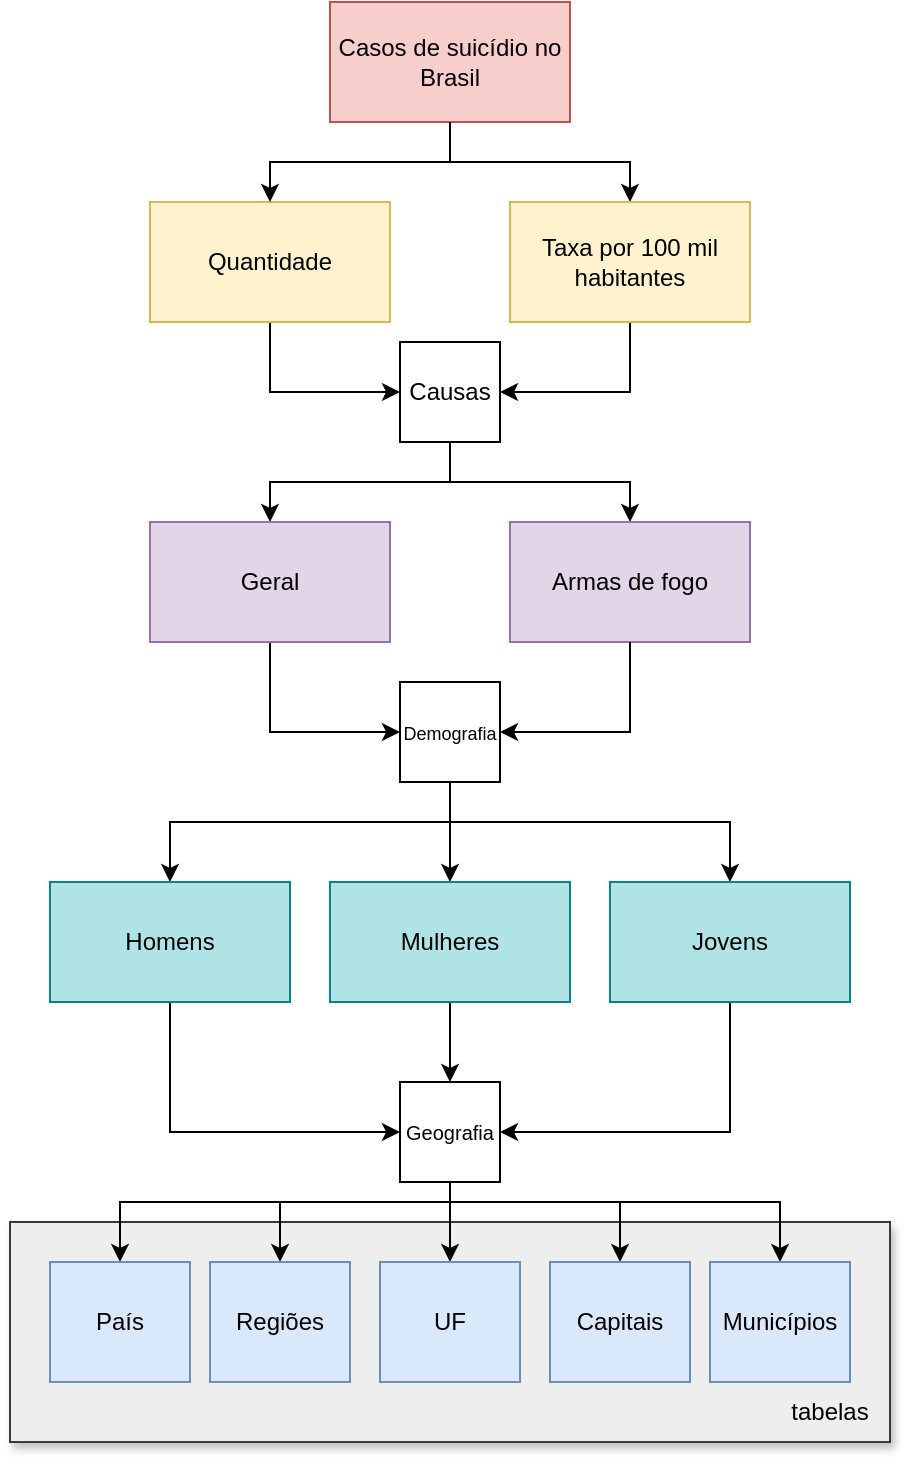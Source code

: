<mxfile version="24.8.3">
  <diagram name="Página-1" id="B9PMTHGi8vqffT_NigNG">
    <mxGraphModel dx="1434" dy="780" grid="1" gridSize="10" guides="1" tooltips="1" connect="1" arrows="1" fold="1" page="1" pageScale="1" pageWidth="827" pageHeight="1169" math="0" shadow="0">
      <root>
        <mxCell id="0" />
        <mxCell id="1" parent="0" />
        <mxCell id="a5b11ebYex8VZQnHoYMU-1" value="" style="rounded=0;whiteSpace=wrap;html=1;fillColor=#eeeeee;strokeColor=#36393d;shadow=1;" vertex="1" parent="1">
          <mxGeometry x="140" y="740" width="440" height="110" as="geometry" />
        </mxCell>
        <mxCell id="hOgvtoOyhuvYJLREvnWY-7" style="edgeStyle=orthogonalEdgeStyle;rounded=0;orthogonalLoop=1;jettySize=auto;html=1;" parent="1" source="hOgvtoOyhuvYJLREvnWY-1" target="hOgvtoOyhuvYJLREvnWY-6" edge="1">
          <mxGeometry relative="1" as="geometry" />
        </mxCell>
        <mxCell id="hOgvtoOyhuvYJLREvnWY-1" value="Casos de suicídio no Brasil" style="rounded=0;whiteSpace=wrap;html=1;fillColor=#f8cecc;strokeColor=#b85450;" parent="1" vertex="1">
          <mxGeometry x="300" y="130" width="120" height="60" as="geometry" />
        </mxCell>
        <mxCell id="hOgvtoOyhuvYJLREvnWY-9" style="edgeStyle=orthogonalEdgeStyle;rounded=0;orthogonalLoop=1;jettySize=auto;html=1;entryX=0;entryY=0.5;entryDx=0;entryDy=0;" parent="1" source="hOgvtoOyhuvYJLREvnWY-3" target="hOgvtoOyhuvYJLREvnWY-8" edge="1">
          <mxGeometry relative="1" as="geometry">
            <Array as="points">
              <mxPoint x="270" y="325" />
            </Array>
          </mxGeometry>
        </mxCell>
        <mxCell id="hOgvtoOyhuvYJLREvnWY-3" value="Quantidade" style="rounded=0;whiteSpace=wrap;html=1;fillColor=#fff2cc;strokeColor=#d6b656;" parent="1" vertex="1">
          <mxGeometry x="210" y="230" width="120" height="60" as="geometry" />
        </mxCell>
        <mxCell id="hOgvtoOyhuvYJLREvnWY-4" style="edgeStyle=orthogonalEdgeStyle;rounded=0;orthogonalLoop=1;jettySize=auto;html=1;entryX=0.5;entryY=0;entryDx=0;entryDy=0;" parent="1" source="hOgvtoOyhuvYJLREvnWY-1" target="hOgvtoOyhuvYJLREvnWY-3" edge="1">
          <mxGeometry relative="1" as="geometry" />
        </mxCell>
        <mxCell id="hOgvtoOyhuvYJLREvnWY-11" style="edgeStyle=orthogonalEdgeStyle;rounded=0;orthogonalLoop=1;jettySize=auto;html=1;entryX=1;entryY=0.5;entryDx=0;entryDy=0;" parent="1" source="hOgvtoOyhuvYJLREvnWY-6" target="hOgvtoOyhuvYJLREvnWY-8" edge="1">
          <mxGeometry relative="1" as="geometry">
            <Array as="points">
              <mxPoint x="450" y="325" />
            </Array>
          </mxGeometry>
        </mxCell>
        <mxCell id="hOgvtoOyhuvYJLREvnWY-6" value="Taxa por 100 mil habitantes" style="rounded=0;whiteSpace=wrap;html=1;fillColor=#fff2cc;strokeColor=#d6b656;" parent="1" vertex="1">
          <mxGeometry x="390" y="230" width="120" height="60" as="geometry" />
        </mxCell>
        <mxCell id="hOgvtoOyhuvYJLREvnWY-15" style="edgeStyle=orthogonalEdgeStyle;rounded=0;orthogonalLoop=1;jettySize=auto;html=1;exitX=0.5;exitY=1;exitDx=0;exitDy=0;entryX=0.5;entryY=0;entryDx=0;entryDy=0;" parent="1" source="hOgvtoOyhuvYJLREvnWY-8" target="hOgvtoOyhuvYJLREvnWY-13" edge="1">
          <mxGeometry relative="1" as="geometry" />
        </mxCell>
        <mxCell id="hOgvtoOyhuvYJLREvnWY-17" style="edgeStyle=orthogonalEdgeStyle;rounded=0;orthogonalLoop=1;jettySize=auto;html=1;entryX=0.5;entryY=0;entryDx=0;entryDy=0;" parent="1" source="hOgvtoOyhuvYJLREvnWY-8" target="hOgvtoOyhuvYJLREvnWY-14" edge="1">
          <mxGeometry relative="1" as="geometry">
            <Array as="points">
              <mxPoint x="360" y="370" />
              <mxPoint x="450" y="370" />
            </Array>
          </mxGeometry>
        </mxCell>
        <mxCell id="hOgvtoOyhuvYJLREvnWY-8" value="Causas" style="whiteSpace=wrap;html=1;aspect=fixed;" parent="1" vertex="1">
          <mxGeometry x="335" y="300" width="50" height="50" as="geometry" />
        </mxCell>
        <mxCell id="hOgvtoOyhuvYJLREvnWY-21" style="edgeStyle=orthogonalEdgeStyle;rounded=0;orthogonalLoop=1;jettySize=auto;html=1;entryX=0;entryY=0.5;entryDx=0;entryDy=0;exitX=0.5;exitY=1;exitDx=0;exitDy=0;" parent="1" source="hOgvtoOyhuvYJLREvnWY-13" target="hOgvtoOyhuvYJLREvnWY-20" edge="1">
          <mxGeometry relative="1" as="geometry" />
        </mxCell>
        <mxCell id="hOgvtoOyhuvYJLREvnWY-13" value="Geral" style="rounded=0;whiteSpace=wrap;html=1;fillColor=#e1d5e7;strokeColor=#9673a6;" parent="1" vertex="1">
          <mxGeometry x="210" y="390" width="120" height="60" as="geometry" />
        </mxCell>
        <mxCell id="hOgvtoOyhuvYJLREvnWY-14" value="Armas de fogo" style="rounded=0;whiteSpace=wrap;html=1;fillColor=#e1d5e7;strokeColor=#9673a6;" parent="1" vertex="1">
          <mxGeometry x="390" y="390" width="120" height="60" as="geometry" />
        </mxCell>
        <mxCell id="hOgvtoOyhuvYJLREvnWY-26" style="edgeStyle=orthogonalEdgeStyle;rounded=0;orthogonalLoop=1;jettySize=auto;html=1;entryX=0.5;entryY=0;entryDx=0;entryDy=0;exitX=0.5;exitY=1;exitDx=0;exitDy=0;" parent="1" source="hOgvtoOyhuvYJLREvnWY-20" target="hOgvtoOyhuvYJLREvnWY-23" edge="1">
          <mxGeometry relative="1" as="geometry">
            <Array as="points">
              <mxPoint x="360" y="540" />
              <mxPoint x="220" y="540" />
            </Array>
          </mxGeometry>
        </mxCell>
        <mxCell id="hOgvtoOyhuvYJLREvnWY-27" style="edgeStyle=orthogonalEdgeStyle;rounded=0;orthogonalLoop=1;jettySize=auto;html=1;entryX=0.5;entryY=0;entryDx=0;entryDy=0;" parent="1" source="hOgvtoOyhuvYJLREvnWY-20" target="hOgvtoOyhuvYJLREvnWY-24" edge="1">
          <mxGeometry relative="1" as="geometry" />
        </mxCell>
        <mxCell id="hOgvtoOyhuvYJLREvnWY-28" style="edgeStyle=orthogonalEdgeStyle;rounded=0;orthogonalLoop=1;jettySize=auto;html=1;entryX=0.5;entryY=0;entryDx=0;entryDy=0;exitX=0.5;exitY=1;exitDx=0;exitDy=0;" parent="1" source="hOgvtoOyhuvYJLREvnWY-20" target="hOgvtoOyhuvYJLREvnWY-25" edge="1">
          <mxGeometry relative="1" as="geometry">
            <Array as="points">
              <mxPoint x="360" y="540" />
              <mxPoint x="500" y="540" />
            </Array>
          </mxGeometry>
        </mxCell>
        <mxCell id="hOgvtoOyhuvYJLREvnWY-20" value="&lt;font style=&quot;font-size: 9px;&quot;&gt;Demografia&lt;/font&gt;" style="whiteSpace=wrap;html=1;aspect=fixed;" parent="1" vertex="1">
          <mxGeometry x="335" y="470" width="50" height="50" as="geometry" />
        </mxCell>
        <mxCell id="hOgvtoOyhuvYJLREvnWY-22" style="edgeStyle=orthogonalEdgeStyle;rounded=0;orthogonalLoop=1;jettySize=auto;html=1;entryX=1;entryY=0.5;entryDx=0;entryDy=0;exitX=0.5;exitY=1;exitDx=0;exitDy=0;" parent="1" source="hOgvtoOyhuvYJLREvnWY-14" target="hOgvtoOyhuvYJLREvnWY-20" edge="1">
          <mxGeometry relative="1" as="geometry" />
        </mxCell>
        <mxCell id="hOgvtoOyhuvYJLREvnWY-31" style="edgeStyle=orthogonalEdgeStyle;rounded=0;orthogonalLoop=1;jettySize=auto;html=1;entryX=0;entryY=0.5;entryDx=0;entryDy=0;exitX=0.5;exitY=1;exitDx=0;exitDy=0;" parent="1" source="hOgvtoOyhuvYJLREvnWY-23" target="hOgvtoOyhuvYJLREvnWY-29" edge="1">
          <mxGeometry relative="1" as="geometry" />
        </mxCell>
        <mxCell id="hOgvtoOyhuvYJLREvnWY-23" value="Homens" style="rounded=0;whiteSpace=wrap;html=1;fillColor=#b0e3e6;strokeColor=#0e8088;" parent="1" vertex="1">
          <mxGeometry x="160" y="570" width="120" height="60" as="geometry" />
        </mxCell>
        <mxCell id="hOgvtoOyhuvYJLREvnWY-30" style="edgeStyle=orthogonalEdgeStyle;rounded=0;orthogonalLoop=1;jettySize=auto;html=1;entryX=0.5;entryY=0;entryDx=0;entryDy=0;" parent="1" source="hOgvtoOyhuvYJLREvnWY-24" target="hOgvtoOyhuvYJLREvnWY-29" edge="1">
          <mxGeometry relative="1" as="geometry" />
        </mxCell>
        <mxCell id="hOgvtoOyhuvYJLREvnWY-24" value="Mulheres" style="rounded=0;whiteSpace=wrap;html=1;fillColor=#b0e3e6;strokeColor=#0e8088;" parent="1" vertex="1">
          <mxGeometry x="300" y="570" width="120" height="60" as="geometry" />
        </mxCell>
        <mxCell id="hOgvtoOyhuvYJLREvnWY-32" style="edgeStyle=orthogonalEdgeStyle;rounded=0;orthogonalLoop=1;jettySize=auto;html=1;entryX=1;entryY=0.5;entryDx=0;entryDy=0;exitX=0.5;exitY=1;exitDx=0;exitDy=0;" parent="1" source="hOgvtoOyhuvYJLREvnWY-25" target="hOgvtoOyhuvYJLREvnWY-29" edge="1">
          <mxGeometry relative="1" as="geometry" />
        </mxCell>
        <mxCell id="hOgvtoOyhuvYJLREvnWY-25" value="Jovens" style="rounded=0;whiteSpace=wrap;html=1;fillColor=#b0e3e6;strokeColor=#0e8088;" parent="1" vertex="1">
          <mxGeometry x="440" y="570" width="120" height="60" as="geometry" />
        </mxCell>
        <mxCell id="hOgvtoOyhuvYJLREvnWY-39" style="edgeStyle=orthogonalEdgeStyle;rounded=0;orthogonalLoop=1;jettySize=auto;html=1;entryX=0.5;entryY=0;entryDx=0;entryDy=0;" parent="1" source="hOgvtoOyhuvYJLREvnWY-29" target="hOgvtoOyhuvYJLREvnWY-37" edge="1">
          <mxGeometry relative="1" as="geometry" />
        </mxCell>
        <mxCell id="hOgvtoOyhuvYJLREvnWY-40" style="edgeStyle=orthogonalEdgeStyle;rounded=0;orthogonalLoop=1;jettySize=auto;html=1;entryX=0.5;entryY=0;entryDx=0;entryDy=0;" parent="1" source="hOgvtoOyhuvYJLREvnWY-29" target="hOgvtoOyhuvYJLREvnWY-33" edge="1">
          <mxGeometry relative="1" as="geometry">
            <Array as="points">
              <mxPoint x="360" y="730" />
              <mxPoint x="195" y="730" />
            </Array>
          </mxGeometry>
        </mxCell>
        <mxCell id="hOgvtoOyhuvYJLREvnWY-41" style="edgeStyle=orthogonalEdgeStyle;rounded=0;orthogonalLoop=1;jettySize=auto;html=1;entryX=0.5;entryY=0;entryDx=0;entryDy=0;" parent="1" source="hOgvtoOyhuvYJLREvnWY-29" target="hOgvtoOyhuvYJLREvnWY-35" edge="1">
          <mxGeometry relative="1" as="geometry">
            <Array as="points">
              <mxPoint x="360" y="730" />
              <mxPoint x="275" y="730" />
            </Array>
          </mxGeometry>
        </mxCell>
        <mxCell id="hOgvtoOyhuvYJLREvnWY-42" style="edgeStyle=orthogonalEdgeStyle;rounded=0;orthogonalLoop=1;jettySize=auto;html=1;entryX=0.5;entryY=0;entryDx=0;entryDy=0;" parent="1" source="hOgvtoOyhuvYJLREvnWY-29" target="hOgvtoOyhuvYJLREvnWY-36" edge="1">
          <mxGeometry relative="1" as="geometry">
            <Array as="points">
              <mxPoint x="360" y="730" />
              <mxPoint x="445" y="730" />
            </Array>
          </mxGeometry>
        </mxCell>
        <mxCell id="hOgvtoOyhuvYJLREvnWY-43" style="edgeStyle=orthogonalEdgeStyle;rounded=0;orthogonalLoop=1;jettySize=auto;html=1;entryX=0.5;entryY=0;entryDx=0;entryDy=0;" parent="1" source="hOgvtoOyhuvYJLREvnWY-29" target="hOgvtoOyhuvYJLREvnWY-38" edge="1">
          <mxGeometry relative="1" as="geometry">
            <Array as="points">
              <mxPoint x="360" y="730" />
              <mxPoint x="525" y="730" />
            </Array>
          </mxGeometry>
        </mxCell>
        <mxCell id="hOgvtoOyhuvYJLREvnWY-29" value="&lt;font size=&quot;1&quot;&gt;Geografia&lt;/font&gt;" style="whiteSpace=wrap;html=1;aspect=fixed;" parent="1" vertex="1">
          <mxGeometry x="335" y="670" width="50" height="50" as="geometry" />
        </mxCell>
        <mxCell id="hOgvtoOyhuvYJLREvnWY-33" value="País" style="rounded=0;whiteSpace=wrap;html=1;fillColor=#dae8fc;strokeColor=#6c8ebf;" parent="1" vertex="1">
          <mxGeometry x="160" y="760" width="70" height="60" as="geometry" />
        </mxCell>
        <mxCell id="hOgvtoOyhuvYJLREvnWY-35" value="Regiões" style="rounded=0;whiteSpace=wrap;html=1;fillColor=#dae8fc;strokeColor=#6c8ebf;" parent="1" vertex="1">
          <mxGeometry x="240" y="760" width="70" height="60" as="geometry" />
        </mxCell>
        <mxCell id="hOgvtoOyhuvYJLREvnWY-36" value="Capitais" style="rounded=0;whiteSpace=wrap;html=1;fillColor=#dae8fc;strokeColor=#6c8ebf;" parent="1" vertex="1">
          <mxGeometry x="410" y="760" width="70" height="60" as="geometry" />
        </mxCell>
        <mxCell id="hOgvtoOyhuvYJLREvnWY-37" value="UF" style="rounded=0;whiteSpace=wrap;html=1;fillColor=#dae8fc;strokeColor=#6c8ebf;" parent="1" vertex="1">
          <mxGeometry x="325" y="760" width="70" height="60" as="geometry" />
        </mxCell>
        <mxCell id="hOgvtoOyhuvYJLREvnWY-38" value="Municípios" style="rounded=0;whiteSpace=wrap;html=1;fillColor=#dae8fc;strokeColor=#6c8ebf;" parent="1" vertex="1">
          <mxGeometry x="490" y="760" width="70" height="60" as="geometry" />
        </mxCell>
        <mxCell id="a5b11ebYex8VZQnHoYMU-2" value="tabelas" style="text;html=1;align=center;verticalAlign=middle;whiteSpace=wrap;rounded=0;" vertex="1" parent="1">
          <mxGeometry x="520" y="820" width="60" height="30" as="geometry" />
        </mxCell>
      </root>
    </mxGraphModel>
  </diagram>
</mxfile>
